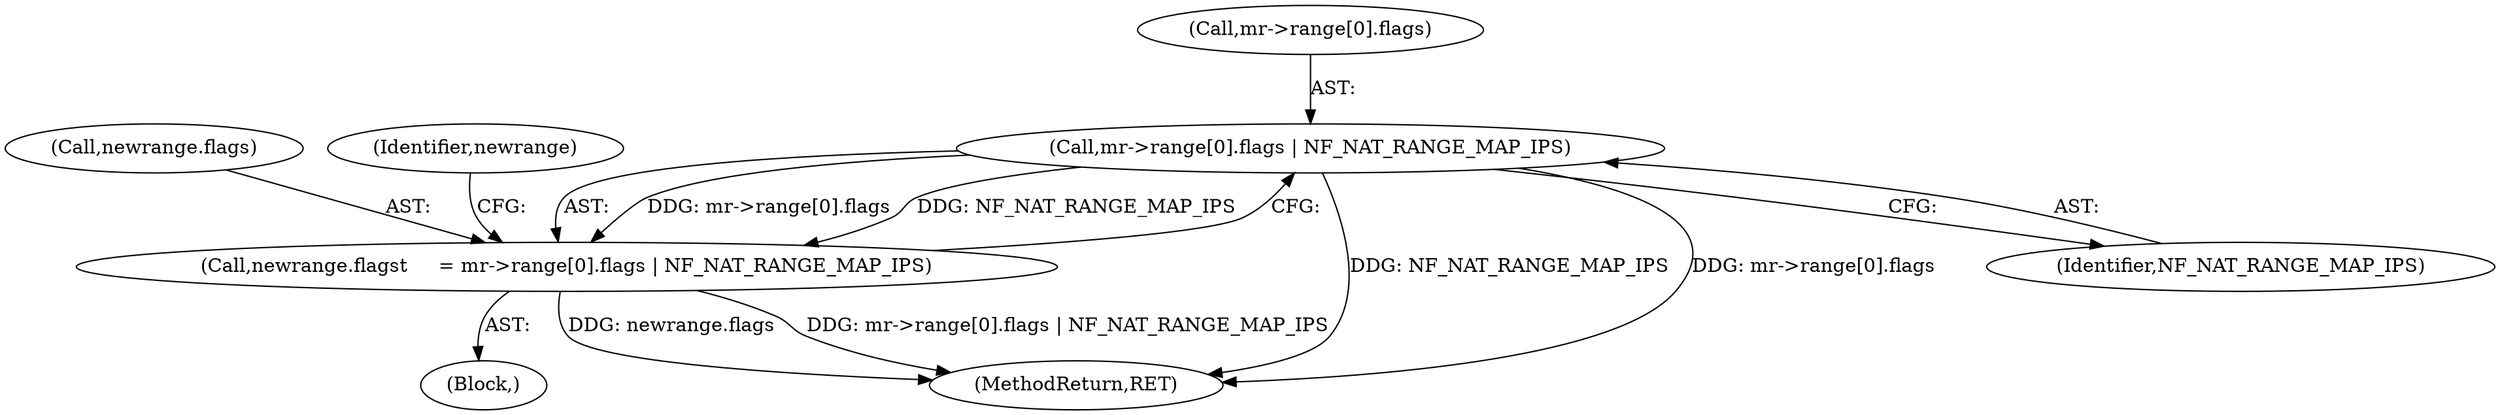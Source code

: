digraph "0_linux_94f9cd81436c85d8c3a318ba92e236ede73752fc@array" {
"1000206" [label="(Call,mr->range[0].flags | NF_NAT_RANGE_MAP_IPS)"];
"1000202" [label="(Call,newrange.flags\t     = mr->range[0].flags | NF_NAT_RANGE_MAP_IPS)"];
"1000203" [label="(Call,newrange.flags)"];
"1000107" [label="(Block,)"];
"1000257" [label="(MethodReturn,RET)"];
"1000202" [label="(Call,newrange.flags\t     = mr->range[0].flags | NF_NAT_RANGE_MAP_IPS)"];
"1000214" [label="(Identifier,NF_NAT_RANGE_MAP_IPS)"];
"1000206" [label="(Call,mr->range[0].flags | NF_NAT_RANGE_MAP_IPS)"];
"1000218" [label="(Identifier,newrange)"];
"1000207" [label="(Call,mr->range[0].flags)"];
"1000206" -> "1000202"  [label="AST: "];
"1000206" -> "1000214"  [label="CFG: "];
"1000207" -> "1000206"  [label="AST: "];
"1000214" -> "1000206"  [label="AST: "];
"1000202" -> "1000206"  [label="CFG: "];
"1000206" -> "1000257"  [label="DDG: NF_NAT_RANGE_MAP_IPS"];
"1000206" -> "1000257"  [label="DDG: mr->range[0].flags"];
"1000206" -> "1000202"  [label="DDG: mr->range[0].flags"];
"1000206" -> "1000202"  [label="DDG: NF_NAT_RANGE_MAP_IPS"];
"1000202" -> "1000107"  [label="AST: "];
"1000203" -> "1000202"  [label="AST: "];
"1000218" -> "1000202"  [label="CFG: "];
"1000202" -> "1000257"  [label="DDG: newrange.flags"];
"1000202" -> "1000257"  [label="DDG: mr->range[0].flags | NF_NAT_RANGE_MAP_IPS"];
}
